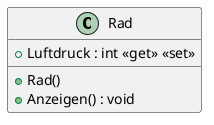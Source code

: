 @startuml
class Rad {
    + Luftdruck : int <<get>> <<set>>
    + Rad()
    + Anzeigen() : void
}
@enduml
